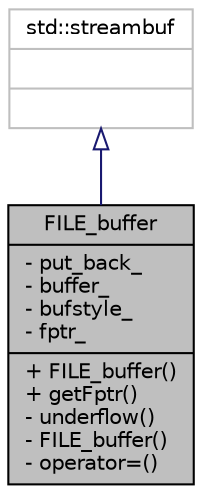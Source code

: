 digraph "FILE_buffer"
{
 // LATEX_PDF_SIZE
  edge [fontname="Helvetica",fontsize="10",labelfontname="Helvetica",labelfontsize="10"];
  node [fontname="Helvetica",fontsize="10",shape=record];
  Node0 [label="{FILE_buffer\n|- put_back_\l- buffer_\l- bufstyle_\l- fptr_\l|+ FILE_buffer()\l+ getFptr()\l- underflow()\l- FILE_buffer()\l- operator=()\l}",height=0.2,width=0.4,color="black", fillcolor="grey75", style="filled", fontcolor="black",tooltip=" "];
  Node1 -> Node0 [dir="back",color="midnightblue",fontsize="10",style="solid",arrowtail="onormal",fontname="Helvetica"];
  Node1 [label="{std::streambuf\n||}",height=0.2,width=0.4,color="grey75", fillcolor="white", style="filled",tooltip=" "];
}

